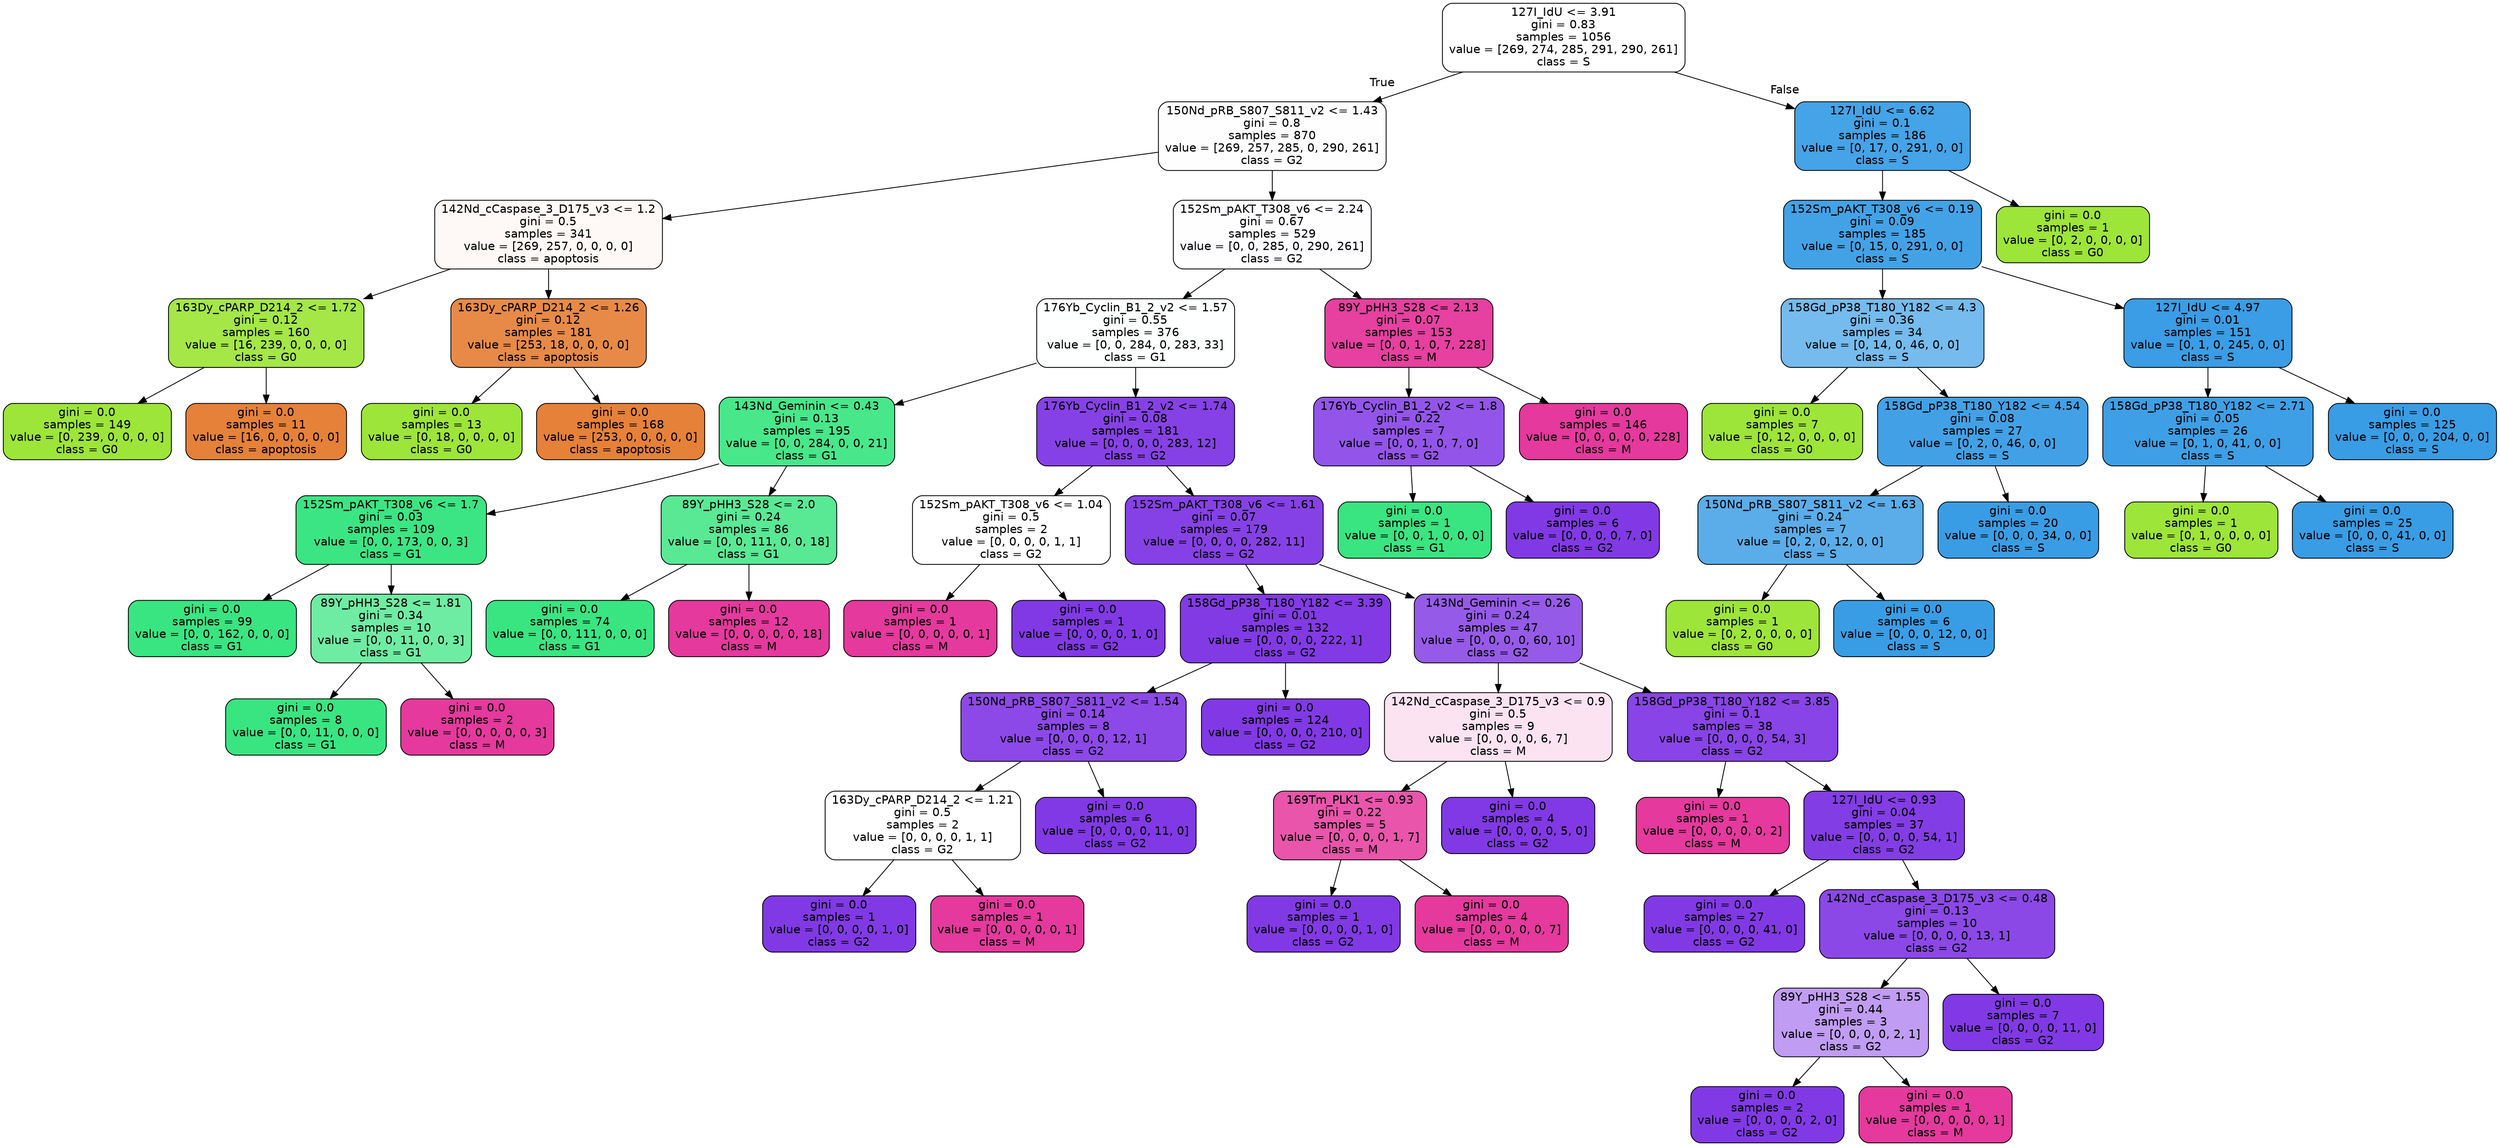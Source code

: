 digraph Tree {
node [shape=box, style="filled, rounded", color="black", fontname=helvetica] ;
edge [fontname=helvetica] ;
0 [label="127I_IdU <= 3.91\ngini = 0.83\nsamples = 1056\nvalue = [269, 274, 285, 291, 290, 261]\nclass = S", fillcolor="#ffffff"] ;
1 [label="150Nd_pRB_S807_S811_v2 <= 1.43\ngini = 0.8\nsamples = 870\nvalue = [269, 257, 285, 0, 290, 261]\nclass = G2", fillcolor="#fefeff"] ;
0 -> 1 [labeldistance=2.5, labelangle=45, headlabel="True"] ;
2 [label="142Nd_cCaspase_3_D175_v3 <= 1.2\ngini = 0.5\nsamples = 341\nvalue = [269, 257, 0, 0, 0, 0]\nclass = apoptosis", fillcolor="#fef9f6"] ;
1 -> 2 ;
3 [label="163Dy_cPARP_D214_2 <= 1.72\ngini = 0.12\nsamples = 160\nvalue = [16, 239, 0, 0, 0, 0]\nclass = G0", fillcolor="#a4e746"] ;
2 -> 3 ;
4 [label="gini = 0.0\nsamples = 149\nvalue = [0, 239, 0, 0, 0, 0]\nclass = G0", fillcolor="#9de539"] ;
3 -> 4 ;
5 [label="gini = 0.0\nsamples = 11\nvalue = [16, 0, 0, 0, 0, 0]\nclass = apoptosis", fillcolor="#e58139"] ;
3 -> 5 ;
6 [label="163Dy_cPARP_D214_2 <= 1.26\ngini = 0.12\nsamples = 181\nvalue = [253, 18, 0, 0, 0, 0]\nclass = apoptosis", fillcolor="#e78a47"] ;
2 -> 6 ;
7 [label="gini = 0.0\nsamples = 13\nvalue = [0, 18, 0, 0, 0, 0]\nclass = G0", fillcolor="#9de539"] ;
6 -> 7 ;
8 [label="gini = 0.0\nsamples = 168\nvalue = [253, 0, 0, 0, 0, 0]\nclass = apoptosis", fillcolor="#e58139"] ;
6 -> 8 ;
9 [label="152Sm_pAKT_T308_v6 <= 2.24\ngini = 0.67\nsamples = 529\nvalue = [0, 0, 285, 0, 290, 261]\nclass = G2", fillcolor="#fefdff"] ;
1 -> 9 ;
10 [label="176Yb_Cyclin_B1_2_v2 <= 1.57\ngini = 0.55\nsamples = 376\nvalue = [0, 0, 284, 0, 283, 33]\nclass = G1", fillcolor="#feffff"] ;
9 -> 10 ;
11 [label="143Nd_Geminin <= 0.43\ngini = 0.13\nsamples = 195\nvalue = [0, 0, 284, 0, 0, 21]\nclass = G1", fillcolor="#48e78a"] ;
10 -> 11 ;
12 [label="152Sm_pAKT_T308_v6 <= 1.7\ngini = 0.03\nsamples = 109\nvalue = [0, 0, 173, 0, 0, 3]\nclass = G1", fillcolor="#3ce583"] ;
11 -> 12 ;
13 [label="gini = 0.0\nsamples = 99\nvalue = [0, 0, 162, 0, 0, 0]\nclass = G1", fillcolor="#39e581"] ;
12 -> 13 ;
14 [label="89Y_pHH3_S28 <= 1.81\ngini = 0.34\nsamples = 10\nvalue = [0, 0, 11, 0, 0, 3]\nclass = G1", fillcolor="#6feca3"] ;
12 -> 14 ;
15 [label="gini = 0.0\nsamples = 8\nvalue = [0, 0, 11, 0, 0, 0]\nclass = G1", fillcolor="#39e581"] ;
14 -> 15 ;
16 [label="gini = 0.0\nsamples = 2\nvalue = [0, 0, 0, 0, 0, 3]\nclass = M", fillcolor="#e5399d"] ;
14 -> 16 ;
17 [label="89Y_pHH3_S28 <= 2.0\ngini = 0.24\nsamples = 86\nvalue = [0, 0, 111, 0, 0, 18]\nclass = G1", fillcolor="#59e995"] ;
11 -> 17 ;
18 [label="gini = 0.0\nsamples = 74\nvalue = [0, 0, 111, 0, 0, 0]\nclass = G1", fillcolor="#39e581"] ;
17 -> 18 ;
19 [label="gini = 0.0\nsamples = 12\nvalue = [0, 0, 0, 0, 0, 18]\nclass = M", fillcolor="#e5399d"] ;
17 -> 19 ;
20 [label="176Yb_Cyclin_B1_2_v2 <= 1.74\ngini = 0.08\nsamples = 181\nvalue = [0, 0, 0, 0, 283, 12]\nclass = G2", fillcolor="#8641e6"] ;
10 -> 20 ;
21 [label="152Sm_pAKT_T308_v6 <= 1.04\ngini = 0.5\nsamples = 2\nvalue = [0, 0, 0, 0, 1, 1]\nclass = G2", fillcolor="#ffffff"] ;
20 -> 21 ;
22 [label="gini = 0.0\nsamples = 1\nvalue = [0, 0, 0, 0, 0, 1]\nclass = M", fillcolor="#e5399d"] ;
21 -> 22 ;
23 [label="gini = 0.0\nsamples = 1\nvalue = [0, 0, 0, 0, 1, 0]\nclass = G2", fillcolor="#8139e5"] ;
21 -> 23 ;
24 [label="152Sm_pAKT_T308_v6 <= 1.61\ngini = 0.07\nsamples = 179\nvalue = [0, 0, 0, 0, 282, 11]\nclass = G2", fillcolor="#8641e6"] ;
20 -> 24 ;
25 [label="158Gd_pP38_T180_Y182 <= 3.39\ngini = 0.01\nsamples = 132\nvalue = [0, 0, 0, 0, 222, 1]\nclass = G2", fillcolor="#823ae5"] ;
24 -> 25 ;
26 [label="150Nd_pRB_S807_S811_v2 <= 1.54\ngini = 0.14\nsamples = 8\nvalue = [0, 0, 0, 0, 12, 1]\nclass = G2", fillcolor="#8c49e7"] ;
25 -> 26 ;
27 [label="163Dy_cPARP_D214_2 <= 1.21\ngini = 0.5\nsamples = 2\nvalue = [0, 0, 0, 0, 1, 1]\nclass = G2", fillcolor="#ffffff"] ;
26 -> 27 ;
28 [label="gini = 0.0\nsamples = 1\nvalue = [0, 0, 0, 0, 1, 0]\nclass = G2", fillcolor="#8139e5"] ;
27 -> 28 ;
29 [label="gini = 0.0\nsamples = 1\nvalue = [0, 0, 0, 0, 0, 1]\nclass = M", fillcolor="#e5399d"] ;
27 -> 29 ;
30 [label="gini = 0.0\nsamples = 6\nvalue = [0, 0, 0, 0, 11, 0]\nclass = G2", fillcolor="#8139e5"] ;
26 -> 30 ;
31 [label="gini = 0.0\nsamples = 124\nvalue = [0, 0, 0, 0, 210, 0]\nclass = G2", fillcolor="#8139e5"] ;
25 -> 31 ;
32 [label="143Nd_Geminin <= 0.26\ngini = 0.24\nsamples = 47\nvalue = [0, 0, 0, 0, 60, 10]\nclass = G2", fillcolor="#965ae9"] ;
24 -> 32 ;
33 [label="142Nd_cCaspase_3_D175_v3 <= 0.9\ngini = 0.5\nsamples = 9\nvalue = [0, 0, 0, 0, 6, 7]\nclass = M", fillcolor="#fbe3f1"] ;
32 -> 33 ;
34 [label="169Tm_PLK1 <= 0.93\ngini = 0.22\nsamples = 5\nvalue = [0, 0, 0, 0, 1, 7]\nclass = M", fillcolor="#e955ab"] ;
33 -> 34 ;
35 [label="gini = 0.0\nsamples = 1\nvalue = [0, 0, 0, 0, 1, 0]\nclass = G2", fillcolor="#8139e5"] ;
34 -> 35 ;
36 [label="gini = 0.0\nsamples = 4\nvalue = [0, 0, 0, 0, 0, 7]\nclass = M", fillcolor="#e5399d"] ;
34 -> 36 ;
37 [label="gini = 0.0\nsamples = 4\nvalue = [0, 0, 0, 0, 5, 0]\nclass = G2", fillcolor="#8139e5"] ;
33 -> 37 ;
38 [label="158Gd_pP38_T180_Y182 <= 3.85\ngini = 0.1\nsamples = 38\nvalue = [0, 0, 0, 0, 54, 3]\nclass = G2", fillcolor="#8844e6"] ;
32 -> 38 ;
39 [label="gini = 0.0\nsamples = 1\nvalue = [0, 0, 0, 0, 0, 2]\nclass = M", fillcolor="#e5399d"] ;
38 -> 39 ;
40 [label="127I_IdU <= 0.93\ngini = 0.04\nsamples = 37\nvalue = [0, 0, 0, 0, 54, 1]\nclass = G2", fillcolor="#833de5"] ;
38 -> 40 ;
41 [label="gini = 0.0\nsamples = 27\nvalue = [0, 0, 0, 0, 41, 0]\nclass = G2", fillcolor="#8139e5"] ;
40 -> 41 ;
42 [label="142Nd_cCaspase_3_D175_v3 <= 0.48\ngini = 0.13\nsamples = 10\nvalue = [0, 0, 0, 0, 13, 1]\nclass = G2", fillcolor="#8b48e7"] ;
40 -> 42 ;
43 [label="89Y_pHH3_S28 <= 1.55\ngini = 0.44\nsamples = 3\nvalue = [0, 0, 0, 0, 2, 1]\nclass = G2", fillcolor="#c09cf2"] ;
42 -> 43 ;
44 [label="gini = 0.0\nsamples = 2\nvalue = [0, 0, 0, 0, 2, 0]\nclass = G2", fillcolor="#8139e5"] ;
43 -> 44 ;
45 [label="gini = 0.0\nsamples = 1\nvalue = [0, 0, 0, 0, 0, 1]\nclass = M", fillcolor="#e5399d"] ;
43 -> 45 ;
46 [label="gini = 0.0\nsamples = 7\nvalue = [0, 0, 0, 0, 11, 0]\nclass = G2", fillcolor="#8139e5"] ;
42 -> 46 ;
47 [label="89Y_pHH3_S28 <= 2.13\ngini = 0.07\nsamples = 153\nvalue = [0, 0, 1, 0, 7, 228]\nclass = M", fillcolor="#e640a0"] ;
9 -> 47 ;
48 [label="176Yb_Cyclin_B1_2_v2 <= 1.8\ngini = 0.22\nsamples = 7\nvalue = [0, 0, 1, 0, 7, 0]\nclass = G2", fillcolor="#9355e9"] ;
47 -> 48 ;
49 [label="gini = 0.0\nsamples = 1\nvalue = [0, 0, 1, 0, 0, 0]\nclass = G1", fillcolor="#39e581"] ;
48 -> 49 ;
50 [label="gini = 0.0\nsamples = 6\nvalue = [0, 0, 0, 0, 7, 0]\nclass = G2", fillcolor="#8139e5"] ;
48 -> 50 ;
51 [label="gini = 0.0\nsamples = 146\nvalue = [0, 0, 0, 0, 0, 228]\nclass = M", fillcolor="#e5399d"] ;
47 -> 51 ;
52 [label="127I_IdU <= 6.62\ngini = 0.1\nsamples = 186\nvalue = [0, 17, 0, 291, 0, 0]\nclass = S", fillcolor="#45a3e7"] ;
0 -> 52 [labeldistance=2.5, labelangle=-45, headlabel="False"] ;
53 [label="152Sm_pAKT_T308_v6 <= 0.19\ngini = 0.09\nsamples = 185\nvalue = [0, 15, 0, 291, 0, 0]\nclass = S", fillcolor="#43a2e6"] ;
52 -> 53 ;
54 [label="158Gd_pP38_T180_Y182 <= 4.3\ngini = 0.36\nsamples = 34\nvalue = [0, 14, 0, 46, 0, 0]\nclass = S", fillcolor="#75bbed"] ;
53 -> 54 ;
55 [label="gini = 0.0\nsamples = 7\nvalue = [0, 12, 0, 0, 0, 0]\nclass = G0", fillcolor="#9de539"] ;
54 -> 55 ;
56 [label="158Gd_pP38_T180_Y182 <= 4.54\ngini = 0.08\nsamples = 27\nvalue = [0, 2, 0, 46, 0, 0]\nclass = S", fillcolor="#42a1e6"] ;
54 -> 56 ;
57 [label="150Nd_pRB_S807_S811_v2 <= 1.63\ngini = 0.24\nsamples = 7\nvalue = [0, 2, 0, 12, 0, 0]\nclass = S", fillcolor="#5aade9"] ;
56 -> 57 ;
58 [label="gini = 0.0\nsamples = 1\nvalue = [0, 2, 0, 0, 0, 0]\nclass = G0", fillcolor="#9de539"] ;
57 -> 58 ;
59 [label="gini = 0.0\nsamples = 6\nvalue = [0, 0, 0, 12, 0, 0]\nclass = S", fillcolor="#399de5"] ;
57 -> 59 ;
60 [label="gini = 0.0\nsamples = 20\nvalue = [0, 0, 0, 34, 0, 0]\nclass = S", fillcolor="#399de5"] ;
56 -> 60 ;
61 [label="127I_IdU <= 4.97\ngini = 0.01\nsamples = 151\nvalue = [0, 1, 0, 245, 0, 0]\nclass = S", fillcolor="#3a9de5"] ;
53 -> 61 ;
62 [label="158Gd_pP38_T180_Y182 <= 2.71\ngini = 0.05\nsamples = 26\nvalue = [0, 1, 0, 41, 0, 0]\nclass = S", fillcolor="#3e9fe6"] ;
61 -> 62 ;
63 [label="gini = 0.0\nsamples = 1\nvalue = [0, 1, 0, 0, 0, 0]\nclass = G0", fillcolor="#9de539"] ;
62 -> 63 ;
64 [label="gini = 0.0\nsamples = 25\nvalue = [0, 0, 0, 41, 0, 0]\nclass = S", fillcolor="#399de5"] ;
62 -> 64 ;
65 [label="gini = 0.0\nsamples = 125\nvalue = [0, 0, 0, 204, 0, 0]\nclass = S", fillcolor="#399de5"] ;
61 -> 65 ;
66 [label="gini = 0.0\nsamples = 1\nvalue = [0, 2, 0, 0, 0, 0]\nclass = G0", fillcolor="#9de539"] ;
52 -> 66 ;
}